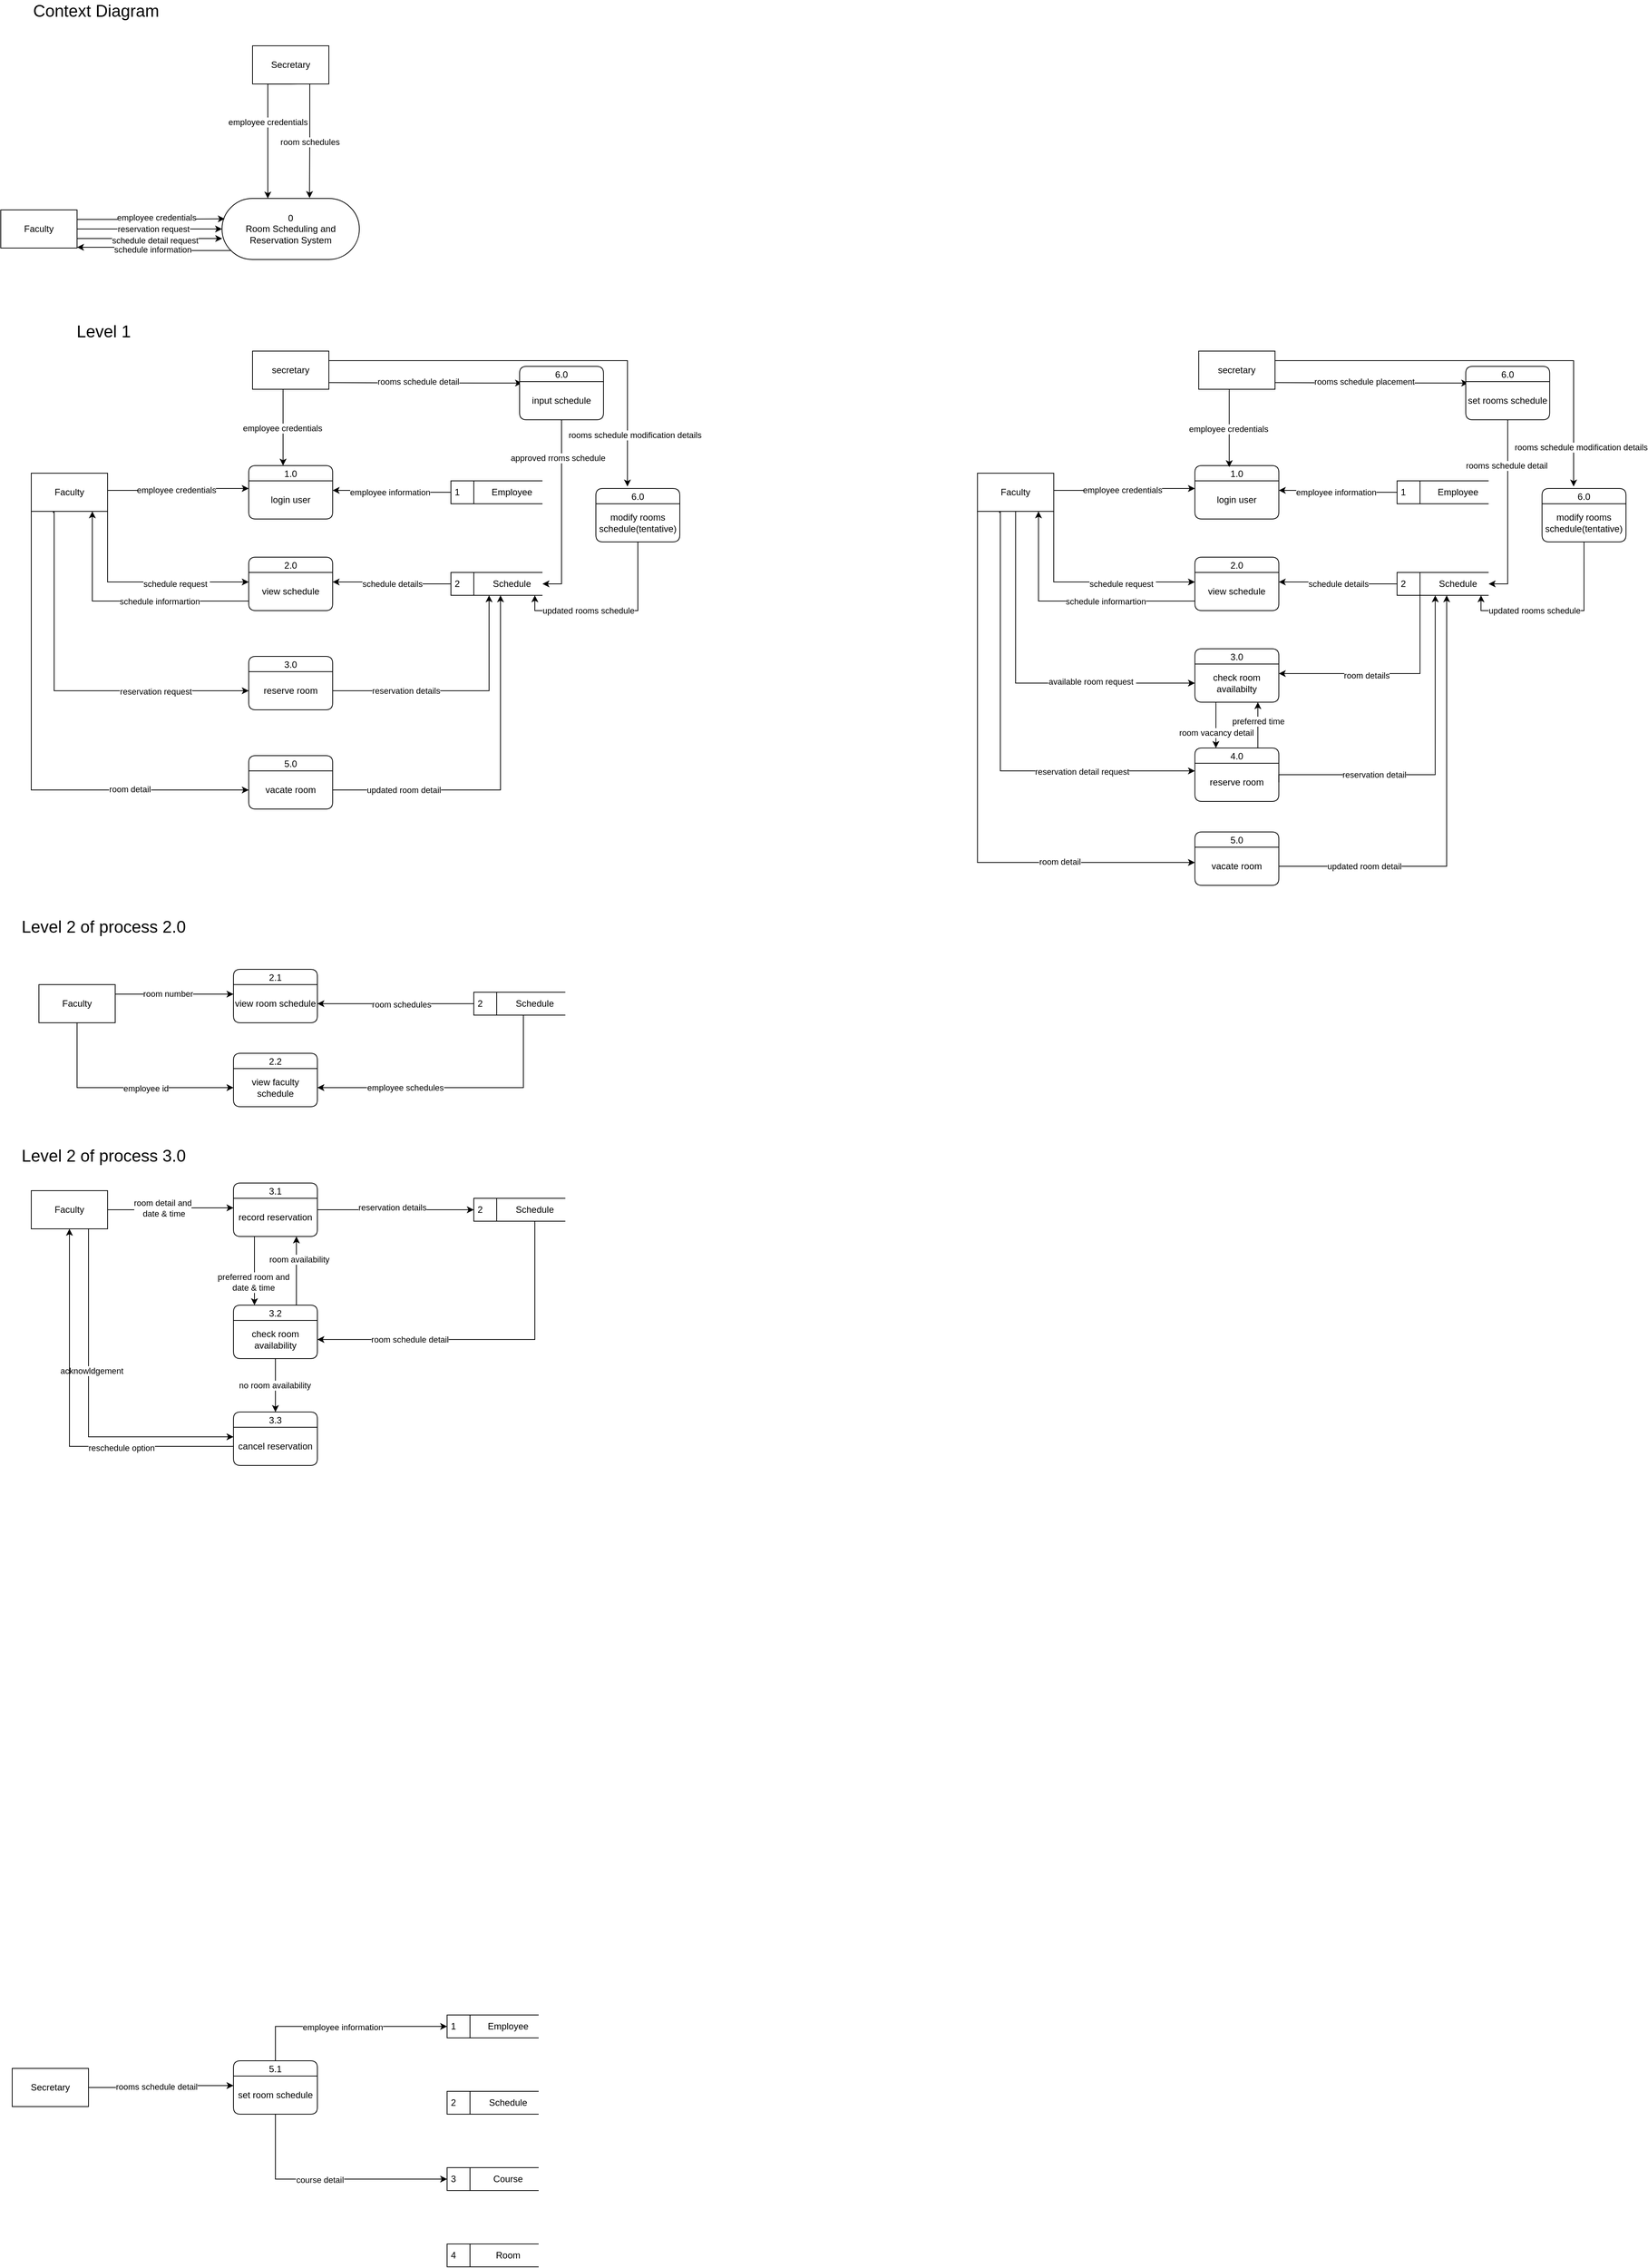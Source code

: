 <mxfile version="22.1.4" type="github">
  <diagram name="Page-1" id="ZSxHzyD2I87OIuJ_c9HW">
    <mxGraphModel dx="2647" dy="2513" grid="1" gridSize="10" guides="1" tooltips="1" connect="1" arrows="1" fold="1" page="1" pageScale="1" pageWidth="850" pageHeight="1100" math="0" shadow="0">
      <root>
        <mxCell id="0" />
        <mxCell id="1" parent="0" />
        <mxCell id="xQGyqwbRE91OUpETnVlU-1" value="0&lt;br&gt;Room Scheduling and Reservation System" style="html=1;dashed=0;whiteSpace=wrap;shape=mxgraph.dfd.start;" parent="1" vertex="1">
          <mxGeometry x="300" y="150" width="180" height="80" as="geometry" />
        </mxCell>
        <mxCell id="xQGyqwbRE91OUpETnVlU-9" value="Faculty" style="html=1;dashed=0;whiteSpace=wrap;" parent="1" vertex="1">
          <mxGeometry x="10" y="165" width="100" height="50" as="geometry" />
        </mxCell>
        <mxCell id="xQGyqwbRE91OUpETnVlU-11" style="edgeStyle=orthogonalEdgeStyle;rounded=0;orthogonalLoop=1;jettySize=auto;html=1;exitX=0.5;exitY=1;exitDx=0;exitDy=0;" parent="1" edge="1">
          <mxGeometry relative="1" as="geometry">
            <mxPoint x="400.0" y="0.06" as="sourcePoint" />
            <mxPoint x="360.0" y="150.06" as="targetPoint" />
            <Array as="points">
              <mxPoint x="360" y="0.06" />
            </Array>
          </mxGeometry>
        </mxCell>
        <mxCell id="xQGyqwbRE91OUpETnVlU-16" value="employee credentials" style="edgeLabel;html=1;align=center;verticalAlign=middle;resizable=0;points=[];" parent="xQGyqwbRE91OUpETnVlU-11" vertex="1" connectable="0">
          <mxGeometry x="-0.317" y="1" relative="1" as="geometry">
            <mxPoint x="-1" y="25" as="offset" />
          </mxGeometry>
        </mxCell>
        <mxCell id="xQGyqwbRE91OUpETnVlU-10" value="Secretary" style="html=1;dashed=0;whiteSpace=wrap;" parent="1" vertex="1">
          <mxGeometry x="340" y="-50" width="100" height="50" as="geometry" />
        </mxCell>
        <mxCell id="xQGyqwbRE91OUpETnVlU-12" style="edgeStyle=orthogonalEdgeStyle;rounded=0;orthogonalLoop=1;jettySize=auto;html=1;exitX=1;exitY=0.5;exitDx=0;exitDy=0;entryX=0;entryY=0.5;entryDx=0;entryDy=0;entryPerimeter=0;" parent="1" source="xQGyqwbRE91OUpETnVlU-9" target="xQGyqwbRE91OUpETnVlU-1" edge="1">
          <mxGeometry relative="1" as="geometry" />
        </mxCell>
        <mxCell id="xQGyqwbRE91OUpETnVlU-13" value="reservation request" style="edgeLabel;html=1;align=center;verticalAlign=middle;resizable=0;points=[];" parent="xQGyqwbRE91OUpETnVlU-12" vertex="1" connectable="0">
          <mxGeometry x="0.157" y="-1" relative="1" as="geometry">
            <mxPoint x="-10" y="-1" as="offset" />
          </mxGeometry>
        </mxCell>
        <mxCell id="xQGyqwbRE91OUpETnVlU-14" style="edgeStyle=orthogonalEdgeStyle;rounded=0;orthogonalLoop=1;jettySize=auto;html=1;exitX=1;exitY=0.25;exitDx=0;exitDy=0;entryX=0.02;entryY=0.334;entryDx=0;entryDy=0;entryPerimeter=0;" parent="1" source="xQGyqwbRE91OUpETnVlU-9" target="xQGyqwbRE91OUpETnVlU-1" edge="1">
          <mxGeometry relative="1" as="geometry" />
        </mxCell>
        <mxCell id="xQGyqwbRE91OUpETnVlU-15" value="employee credentials" style="edgeLabel;html=1;align=center;verticalAlign=middle;resizable=0;points=[];" parent="xQGyqwbRE91OUpETnVlU-14" vertex="1" connectable="0">
          <mxGeometry x="0.077" y="2" relative="1" as="geometry">
            <mxPoint as="offset" />
          </mxGeometry>
        </mxCell>
        <mxCell id="xQGyqwbRE91OUpETnVlU-18" style="edgeStyle=orthogonalEdgeStyle;rounded=0;orthogonalLoop=1;jettySize=auto;html=1;exitX=1;exitY=0.75;exitDx=0;exitDy=0;entryX=0.001;entryY=0.657;entryDx=0;entryDy=0;entryPerimeter=0;" parent="1" source="xQGyqwbRE91OUpETnVlU-9" target="xQGyqwbRE91OUpETnVlU-1" edge="1">
          <mxGeometry relative="1" as="geometry" />
        </mxCell>
        <mxCell id="xQGyqwbRE91OUpETnVlU-21" value="schedule detail request" style="edgeLabel;html=1;align=center;verticalAlign=middle;resizable=0;points=[];" parent="xQGyqwbRE91OUpETnVlU-18" vertex="1" connectable="0">
          <mxGeometry x="0.065" y="-2" relative="1" as="geometry">
            <mxPoint as="offset" />
          </mxGeometry>
        </mxCell>
        <mxCell id="xQGyqwbRE91OUpETnVlU-24" style="edgeStyle=orthogonalEdgeStyle;rounded=0;orthogonalLoop=1;jettySize=auto;html=1;exitX=0;exitY=0;exitDx=11.72;exitDy=68.28;exitPerimeter=0;" parent="1" source="xQGyqwbRE91OUpETnVlU-1" edge="1">
          <mxGeometry relative="1" as="geometry">
            <mxPoint x="110" y="214" as="targetPoint" />
            <Array as="points">
              <mxPoint x="210" y="218" />
              <mxPoint x="210" y="214" />
            </Array>
          </mxGeometry>
        </mxCell>
        <mxCell id="xQGyqwbRE91OUpETnVlU-26" value="schedule information" style="edgeLabel;html=1;align=center;verticalAlign=middle;resizable=0;points=[];" parent="xQGyqwbRE91OUpETnVlU-24" vertex="1" connectable="0">
          <mxGeometry x="0.037" y="3" relative="1" as="geometry">
            <mxPoint as="offset" />
          </mxGeometry>
        </mxCell>
        <mxCell id="xQGyqwbRE91OUpETnVlU-27" style="edgeStyle=orthogonalEdgeStyle;rounded=0;orthogonalLoop=1;jettySize=auto;html=1;exitX=0.75;exitY=1;exitDx=0;exitDy=0;entryX=0.637;entryY=-0.007;entryDx=0;entryDy=0;entryPerimeter=0;" parent="1" source="xQGyqwbRE91OUpETnVlU-10" target="xQGyqwbRE91OUpETnVlU-1" edge="1">
          <mxGeometry relative="1" as="geometry" />
        </mxCell>
        <mxCell id="xQGyqwbRE91OUpETnVlU-30" value="room schedules" style="edgeLabel;html=1;align=center;verticalAlign=middle;resizable=0;points=[];" parent="xQGyqwbRE91OUpETnVlU-27" vertex="1" connectable="0">
          <mxGeometry x="0.018" relative="1" as="geometry">
            <mxPoint as="offset" />
          </mxGeometry>
        </mxCell>
        <mxCell id="xQGyqwbRE91OUpETnVlU-36" style="edgeStyle=orthogonalEdgeStyle;rounded=0;orthogonalLoop=1;jettySize=auto;html=1;exitX=1;exitY=1;exitDx=0;exitDy=0;entryX=0;entryY=0.75;entryDx=0;entryDy=0;" parent="1" edge="1">
          <mxGeometry relative="1" as="geometry">
            <mxPoint x="150" y="532.5" as="sourcePoint" />
            <mxPoint x="335" y="530" as="targetPoint" />
            <Array as="points">
              <mxPoint x="243" y="532.5" />
              <mxPoint x="243" y="530.5" />
            </Array>
          </mxGeometry>
        </mxCell>
        <mxCell id="xQGyqwbRE91OUpETnVlU-37" value="employee credentials" style="edgeLabel;html=1;align=center;verticalAlign=middle;resizable=0;points=[];" parent="xQGyqwbRE91OUpETnVlU-36" vertex="1" connectable="0">
          <mxGeometry x="-0.038" y="1" relative="1" as="geometry">
            <mxPoint as="offset" />
          </mxGeometry>
        </mxCell>
        <mxCell id="xQGyqwbRE91OUpETnVlU-55" style="edgeStyle=orthogonalEdgeStyle;rounded=0;orthogonalLoop=1;jettySize=auto;html=1;exitX=1;exitY=1;exitDx=0;exitDy=0;entryX=0;entryY=0.25;entryDx=0;entryDy=0;" parent="1" source="xQGyqwbRE91OUpETnVlU-31" target="xQGyqwbRE91OUpETnVlU-50" edge="1">
          <mxGeometry relative="1" as="geometry" />
        </mxCell>
        <mxCell id="xQGyqwbRE91OUpETnVlU-56" value="schedule request&amp;nbsp;" style="edgeLabel;html=1;align=center;verticalAlign=middle;resizable=0;points=[];" parent="xQGyqwbRE91OUpETnVlU-55" vertex="1" connectable="0">
          <mxGeometry x="0.162" relative="1" as="geometry">
            <mxPoint x="21" y="2" as="offset" />
          </mxGeometry>
        </mxCell>
        <mxCell id="xQGyqwbRE91OUpETnVlU-67" style="edgeStyle=orthogonalEdgeStyle;rounded=0;orthogonalLoop=1;jettySize=auto;html=1;exitX=0.29;exitY=1.04;exitDx=0;exitDy=0;exitPerimeter=0;" parent="1" source="xQGyqwbRE91OUpETnVlU-31" target="xQGyqwbRE91OUpETnVlU-64" edge="1">
          <mxGeometry relative="1" as="geometry">
            <Array as="points">
              <mxPoint x="79" y="560" />
              <mxPoint x="80" y="765" />
            </Array>
          </mxGeometry>
        </mxCell>
        <mxCell id="06z1c9G6Tvmy0coM1B6O-3" value="reservation request" style="edgeLabel;html=1;align=center;verticalAlign=middle;resizable=0;points=[];" parent="xQGyqwbRE91OUpETnVlU-67" vertex="1" connectable="0">
          <mxGeometry x="0.504" y="-1" relative="1" as="geometry">
            <mxPoint as="offset" />
          </mxGeometry>
        </mxCell>
        <mxCell id="06z1c9G6Tvmy0coM1B6O-6" style="edgeStyle=orthogonalEdgeStyle;rounded=0;orthogonalLoop=1;jettySize=auto;html=1;exitX=0.5;exitY=1;exitDx=0;exitDy=0;" parent="1" source="xQGyqwbRE91OUpETnVlU-31" target="06z1c9G6Tvmy0coM1B6O-2" edge="1">
          <mxGeometry relative="1" as="geometry">
            <Array as="points">
              <mxPoint x="50" y="560" />
              <mxPoint x="50" y="925" />
            </Array>
          </mxGeometry>
        </mxCell>
        <mxCell id="06z1c9G6Tvmy0coM1B6O-7" value="room detail" style="edgeLabel;html=1;align=center;verticalAlign=middle;resizable=0;points=[];" parent="06z1c9G6Tvmy0coM1B6O-6" vertex="1" connectable="0">
          <mxGeometry x="0.553" y="1" relative="1" as="geometry">
            <mxPoint as="offset" />
          </mxGeometry>
        </mxCell>
        <mxCell id="xQGyqwbRE91OUpETnVlU-31" value="Faculty" style="html=1;dashed=0;whiteSpace=wrap;" parent="1" vertex="1">
          <mxGeometry x="50" y="510" width="100" height="50" as="geometry" />
        </mxCell>
        <mxCell id="xQGyqwbRE91OUpETnVlU-32" value="1.0" style="swimlane;fontStyle=0;childLayout=stackLayout;horizontal=1;startSize=20;fillColor=#ffffff;horizontalStack=0;resizeParent=1;resizeParentMax=0;resizeLast=0;collapsible=0;marginBottom=0;swimlaneFillColor=#ffffff;rounded=1;shadow=0;glass=0;swimlaneLine=1;" parent="1" vertex="1">
          <mxGeometry x="335" y="500" width="110" height="70" as="geometry" />
        </mxCell>
        <mxCell id="xQGyqwbRE91OUpETnVlU-33" value="login user" style="text;strokeColor=none;align=center;fillColor=none;html=1;verticalAlign=middle;whiteSpace=wrap;rounded=0;" parent="xQGyqwbRE91OUpETnVlU-32" vertex="1">
          <mxGeometry y="20" width="110" height="50" as="geometry" />
        </mxCell>
        <mxCell id="06z1c9G6Tvmy0coM1B6O-14" style="edgeStyle=orthogonalEdgeStyle;rounded=0;orthogonalLoop=1;jettySize=auto;html=1;exitX=1;exitY=0.5;exitDx=0;exitDy=0;entryX=0.029;entryY=0.038;entryDx=0;entryDy=0;entryPerimeter=0;" parent="1" target="06z1c9G6Tvmy0coM1B6O-13" edge="1">
          <mxGeometry relative="1" as="geometry">
            <mxPoint x="439.5" y="391.25" as="sourcePoint" />
            <mxPoint x="689.5" y="418.75" as="targetPoint" />
          </mxGeometry>
        </mxCell>
        <mxCell id="06z1c9G6Tvmy0coM1B6O-22" value="rooms schedule&amp;nbsp;detail" style="edgeLabel;html=1;align=center;verticalAlign=middle;resizable=0;points=[];" parent="06z1c9G6Tvmy0coM1B6O-14" vertex="1" connectable="0">
          <mxGeometry x="-0.079" y="2" relative="1" as="geometry">
            <mxPoint as="offset" />
          </mxGeometry>
        </mxCell>
        <mxCell id="06z1c9G6Tvmy0coM1B6O-44" style="edgeStyle=orthogonalEdgeStyle;rounded=0;orthogonalLoop=1;jettySize=auto;html=1;exitX=1;exitY=0.25;exitDx=0;exitDy=0;entryX=0.376;entryY=-0.038;entryDx=0;entryDy=0;entryPerimeter=0;" parent="1" target="06z1c9G6Tvmy0coM1B6O-48" edge="1">
          <mxGeometry relative="1" as="geometry">
            <mxPoint x="830" y="510" as="targetPoint" />
            <mxPoint x="440" y="362.5" as="sourcePoint" />
            <Array as="points">
              <mxPoint x="831" y="363" />
            </Array>
          </mxGeometry>
        </mxCell>
        <mxCell id="06z1c9G6Tvmy0coM1B6O-51" value="rooms schedule modification details" style="edgeLabel;html=1;align=center;verticalAlign=middle;resizable=0;points=[];" parent="06z1c9G6Tvmy0coM1B6O-44" vertex="1" connectable="0">
          <mxGeometry x="0.766" relative="1" as="geometry">
            <mxPoint x="9" y="-2" as="offset" />
          </mxGeometry>
        </mxCell>
        <mxCell id="xQGyqwbRE91OUpETnVlU-34" value="secretary" style="html=1;dashed=0;whiteSpace=wrap;" parent="1" vertex="1">
          <mxGeometry x="340" y="350" width="100" height="50" as="geometry" />
        </mxCell>
        <mxCell id="xQGyqwbRE91OUpETnVlU-38" style="edgeStyle=orthogonalEdgeStyle;rounded=0;orthogonalLoop=1;jettySize=auto;html=1;" parent="1" edge="1">
          <mxGeometry relative="1" as="geometry">
            <mxPoint x="380" y="400" as="sourcePoint" />
            <mxPoint x="380" y="500" as="targetPoint" />
            <Array as="points">
              <mxPoint x="380" y="400" />
              <mxPoint x="380" y="502" />
            </Array>
          </mxGeometry>
        </mxCell>
        <mxCell id="xQGyqwbRE91OUpETnVlU-39" value="employee credentials" style="edgeLabel;html=1;align=center;verticalAlign=middle;resizable=0;points=[];" parent="xQGyqwbRE91OUpETnVlU-38" vertex="1" connectable="0">
          <mxGeometry x="0.007" y="-1" relative="1" as="geometry">
            <mxPoint as="offset" />
          </mxGeometry>
        </mxCell>
        <mxCell id="xQGyqwbRE91OUpETnVlU-59" style="edgeStyle=orthogonalEdgeStyle;rounded=0;orthogonalLoop=1;jettySize=auto;html=1;exitX=0;exitY=0.5;exitDx=0;exitDy=0;entryX=1;entryY=0.25;entryDx=0;entryDy=0;" parent="1" source="xQGyqwbRE91OUpETnVlU-40" target="xQGyqwbRE91OUpETnVlU-33" edge="1">
          <mxGeometry relative="1" as="geometry" />
        </mxCell>
        <mxCell id="xQGyqwbRE91OUpETnVlU-60" value="employee information" style="edgeLabel;html=1;align=center;verticalAlign=middle;resizable=0;points=[];" parent="xQGyqwbRE91OUpETnVlU-59" vertex="1" connectable="0">
          <mxGeometry x="0.148" y="2" relative="1" as="geometry">
            <mxPoint x="8" as="offset" />
          </mxGeometry>
        </mxCell>
        <mxCell id="xQGyqwbRE91OUpETnVlU-40" value="1" style="html=1;dashed=0;whiteSpace=wrap;shape=mxgraph.dfd.dataStoreID;align=left;spacingLeft=3;points=[[0,0],[0.5,0],[1,0],[0,0.5],[1,0.5],[0,1],[0.5,1],[1,1]];" parent="1" vertex="1">
          <mxGeometry x="600" y="520" width="120" height="30" as="geometry" />
        </mxCell>
        <mxCell id="xQGyqwbRE91OUpETnVlU-41" value="Employee" style="text;strokeColor=none;align=center;fillColor=none;html=1;verticalAlign=middle;whiteSpace=wrap;rounded=0;" parent="1" vertex="1">
          <mxGeometry x="650" y="520" width="60" height="30" as="geometry" />
        </mxCell>
        <mxCell id="xQGyqwbRE91OUpETnVlU-49" value="2.0" style="swimlane;fontStyle=0;childLayout=stackLayout;horizontal=1;startSize=20;fillColor=#ffffff;horizontalStack=0;resizeParent=1;resizeParentMax=0;resizeLast=0;collapsible=0;marginBottom=0;swimlaneFillColor=#ffffff;rounded=1;shadow=0;glass=0;swimlaneLine=1;" parent="1" vertex="1">
          <mxGeometry x="335" y="620" width="110" height="70" as="geometry" />
        </mxCell>
        <mxCell id="xQGyqwbRE91OUpETnVlU-50" value="view schedule" style="text;strokeColor=none;align=center;fillColor=none;html=1;verticalAlign=middle;whiteSpace=wrap;rounded=0;" parent="xQGyqwbRE91OUpETnVlU-49" vertex="1">
          <mxGeometry y="20" width="110" height="50" as="geometry" />
        </mxCell>
        <mxCell id="xQGyqwbRE91OUpETnVlU-61" style="edgeStyle=orthogonalEdgeStyle;rounded=0;orthogonalLoop=1;jettySize=auto;html=1;exitX=0;exitY=0.5;exitDx=0;exitDy=0;entryX=1;entryY=0.25;entryDx=0;entryDy=0;" parent="1" source="xQGyqwbRE91OUpETnVlU-57" target="xQGyqwbRE91OUpETnVlU-50" edge="1">
          <mxGeometry relative="1" as="geometry" />
        </mxCell>
        <mxCell id="xQGyqwbRE91OUpETnVlU-62" value="schedule details" style="edgeLabel;html=1;align=center;verticalAlign=middle;resizable=0;points=[];" parent="xQGyqwbRE91OUpETnVlU-61" vertex="1" connectable="0">
          <mxGeometry x="-0.013" relative="1" as="geometry">
            <mxPoint as="offset" />
          </mxGeometry>
        </mxCell>
        <mxCell id="xQGyqwbRE91OUpETnVlU-57" value="2" style="html=1;dashed=0;whiteSpace=wrap;shape=mxgraph.dfd.dataStoreID;align=left;spacingLeft=3;points=[[0,0],[0.5,0],[1,0],[0,0.5],[1,0.5],[0,1],[0.5,1],[1,1]];" parent="1" vertex="1">
          <mxGeometry x="600" y="640" width="120" height="30" as="geometry" />
        </mxCell>
        <mxCell id="xQGyqwbRE91OUpETnVlU-58" value="Schedule" style="text;strokeColor=none;align=center;fillColor=none;html=1;verticalAlign=middle;whiteSpace=wrap;rounded=0;" parent="1" vertex="1">
          <mxGeometry x="650" y="640" width="60" height="30" as="geometry" />
        </mxCell>
        <mxCell id="xQGyqwbRE91OUpETnVlU-63" value="3.0" style="swimlane;fontStyle=0;childLayout=stackLayout;horizontal=1;startSize=20;fillColor=#ffffff;horizontalStack=0;resizeParent=1;resizeParentMax=0;resizeLast=0;collapsible=0;marginBottom=0;swimlaneFillColor=#ffffff;rounded=1;shadow=0;glass=0;swimlaneLine=1;" parent="1" vertex="1">
          <mxGeometry x="335" y="750" width="110" height="70" as="geometry" />
        </mxCell>
        <mxCell id="xQGyqwbRE91OUpETnVlU-64" value="reserve room" style="text;strokeColor=none;align=center;fillColor=none;html=1;verticalAlign=middle;whiteSpace=wrap;rounded=0;" parent="xQGyqwbRE91OUpETnVlU-63" vertex="1">
          <mxGeometry y="20" width="110" height="50" as="geometry" />
        </mxCell>
        <mxCell id="06z1c9G6Tvmy0coM1B6O-1" value="5.0" style="swimlane;fontStyle=0;childLayout=stackLayout;horizontal=1;startSize=20;fillColor=#ffffff;horizontalStack=0;resizeParent=1;resizeParentMax=0;resizeLast=0;collapsible=0;marginBottom=0;swimlaneFillColor=#ffffff;rounded=1;shadow=0;glass=0;swimlaneLine=1;" parent="1" vertex="1">
          <mxGeometry x="335" y="880" width="110" height="70" as="geometry" />
        </mxCell>
        <mxCell id="06z1c9G6Tvmy0coM1B6O-2" value="vacate room" style="text;strokeColor=none;align=center;fillColor=none;html=1;verticalAlign=middle;whiteSpace=wrap;rounded=0;" parent="06z1c9G6Tvmy0coM1B6O-1" vertex="1">
          <mxGeometry y="20" width="110" height="50" as="geometry" />
        </mxCell>
        <mxCell id="06z1c9G6Tvmy0coM1B6O-4" style="edgeStyle=orthogonalEdgeStyle;rounded=0;orthogonalLoop=1;jettySize=auto;html=1;exitX=1;exitY=0.5;exitDx=0;exitDy=0;" parent="1" source="xQGyqwbRE91OUpETnVlU-64" edge="1">
          <mxGeometry relative="1" as="geometry">
            <mxPoint x="455" y="905" as="sourcePoint" />
            <mxPoint x="650" y="670" as="targetPoint" />
            <Array as="points">
              <mxPoint x="650" y="795" />
            </Array>
          </mxGeometry>
        </mxCell>
        <mxCell id="06z1c9G6Tvmy0coM1B6O-5" value="reservation details" style="edgeLabel;html=1;align=center;verticalAlign=middle;resizable=0;points=[];" parent="06z1c9G6Tvmy0coM1B6O-4" vertex="1" connectable="0">
          <mxGeometry x="-0.363" y="3" relative="1" as="geometry">
            <mxPoint x="-9" y="3" as="offset" />
          </mxGeometry>
        </mxCell>
        <mxCell id="06z1c9G6Tvmy0coM1B6O-8" style="edgeStyle=orthogonalEdgeStyle;rounded=0;orthogonalLoop=1;jettySize=auto;html=1;exitX=1;exitY=0.5;exitDx=0;exitDy=0;entryX=0.25;entryY=1;entryDx=0;entryDy=0;" parent="1" source="06z1c9G6Tvmy0coM1B6O-2" target="xQGyqwbRE91OUpETnVlU-58" edge="1">
          <mxGeometry relative="1" as="geometry" />
        </mxCell>
        <mxCell id="06z1c9G6Tvmy0coM1B6O-9" value="updated room detail" style="edgeLabel;html=1;align=center;verticalAlign=middle;resizable=0;points=[];" parent="06z1c9G6Tvmy0coM1B6O-8" vertex="1" connectable="0">
          <mxGeometry x="-0.61" relative="1" as="geometry">
            <mxPoint as="offset" />
          </mxGeometry>
        </mxCell>
        <mxCell id="06z1c9G6Tvmy0coM1B6O-12" value="6.0" style="swimlane;fontStyle=0;childLayout=stackLayout;horizontal=1;startSize=20;fillColor=#ffffff;horizontalStack=0;resizeParent=1;resizeParentMax=0;resizeLast=0;collapsible=0;marginBottom=0;swimlaneFillColor=#ffffff;rounded=1;shadow=0;glass=0;swimlaneLine=1;" parent="1" vertex="1">
          <mxGeometry x="690" y="370" width="110" height="70" as="geometry" />
        </mxCell>
        <mxCell id="06z1c9G6Tvmy0coM1B6O-13" value="input schedule" style="text;strokeColor=none;align=center;fillColor=none;html=1;verticalAlign=middle;whiteSpace=wrap;rounded=0;" parent="06z1c9G6Tvmy0coM1B6O-12" vertex="1">
          <mxGeometry y="20" width="110" height="50" as="geometry" />
        </mxCell>
        <mxCell id="06z1c9G6Tvmy0coM1B6O-16" style="edgeStyle=orthogonalEdgeStyle;rounded=0;orthogonalLoop=1;jettySize=auto;html=1;exitX=0.5;exitY=1;exitDx=0;exitDy=0;entryX=1;entryY=0.5;entryDx=0;entryDy=0;" parent="1" source="06z1c9G6Tvmy0coM1B6O-13" target="xQGyqwbRE91OUpETnVlU-57" edge="1">
          <mxGeometry relative="1" as="geometry" />
        </mxCell>
        <mxCell id="06z1c9G6Tvmy0coM1B6O-19" value="approved rroms schedule" style="edgeLabel;html=1;align=center;verticalAlign=middle;resizable=0;points=[];" parent="06z1c9G6Tvmy0coM1B6O-16" vertex="1" connectable="0">
          <mxGeometry x="-0.461" y="4" relative="1" as="geometry">
            <mxPoint x="-9" y="-15" as="offset" />
          </mxGeometry>
        </mxCell>
        <mxCell id="06z1c9G6Tvmy0coM1B6O-23" style="edgeStyle=orthogonalEdgeStyle;rounded=0;orthogonalLoop=1;jettySize=auto;html=1;exitX=0;exitY=0.75;exitDx=0;exitDy=0;" parent="1" source="xQGyqwbRE91OUpETnVlU-50" target="xQGyqwbRE91OUpETnVlU-31" edge="1">
          <mxGeometry relative="1" as="geometry">
            <Array as="points">
              <mxPoint x="130" y="678" />
            </Array>
          </mxGeometry>
        </mxCell>
        <mxCell id="06z1c9G6Tvmy0coM1B6O-24" value="schedule informartion" style="edgeLabel;html=1;align=center;verticalAlign=middle;resizable=0;points=[];" parent="06z1c9G6Tvmy0coM1B6O-23" vertex="1" connectable="0">
          <mxGeometry x="-0.275" relative="1" as="geometry">
            <mxPoint as="offset" />
          </mxGeometry>
        </mxCell>
        <mxCell id="06z1c9G6Tvmy0coM1B6O-48" value="6.0" style="swimlane;fontStyle=0;childLayout=stackLayout;horizontal=1;startSize=20;fillColor=#ffffff;horizontalStack=0;resizeParent=1;resizeParentMax=0;resizeLast=0;collapsible=0;marginBottom=0;swimlaneFillColor=#ffffff;rounded=1;shadow=0;glass=0;swimlaneLine=1;" parent="1" vertex="1">
          <mxGeometry x="790" y="530" width="110" height="70" as="geometry" />
        </mxCell>
        <mxCell id="06z1c9G6Tvmy0coM1B6O-49" value="modify rooms schedule(tentative)" style="text;strokeColor=none;align=center;fillColor=none;html=1;verticalAlign=middle;whiteSpace=wrap;rounded=0;" parent="06z1c9G6Tvmy0coM1B6O-48" vertex="1">
          <mxGeometry y="20" width="110" height="50" as="geometry" />
        </mxCell>
        <mxCell id="06z1c9G6Tvmy0coM1B6O-52" style="edgeStyle=orthogonalEdgeStyle;rounded=0;orthogonalLoop=1;jettySize=auto;html=1;exitX=0.5;exitY=1;exitDx=0;exitDy=0;entryX=1;entryY=1;entryDx=0;entryDy=0;" parent="1" source="06z1c9G6Tvmy0coM1B6O-49" target="xQGyqwbRE91OUpETnVlU-58" edge="1">
          <mxGeometry relative="1" as="geometry" />
        </mxCell>
        <mxCell id="06z1c9G6Tvmy0coM1B6O-53" value="updated rooms schedule" style="edgeLabel;html=1;align=center;verticalAlign=middle;resizable=0;points=[];" parent="06z1c9G6Tvmy0coM1B6O-52" vertex="1" connectable="0">
          <mxGeometry x="0.497" y="-1" relative="1" as="geometry">
            <mxPoint x="28" y="1" as="offset" />
          </mxGeometry>
        </mxCell>
        <mxCell id="06z1c9G6Tvmy0coM1B6O-63" style="edgeStyle=orthogonalEdgeStyle;rounded=0;orthogonalLoop=1;jettySize=auto;html=1;exitX=1;exitY=0.25;exitDx=0;exitDy=0;entryX=0;entryY=0.25;entryDx=0;entryDy=0;" parent="1" source="06z1c9G6Tvmy0coM1B6O-56" target="06z1c9G6Tvmy0coM1B6O-60" edge="1">
          <mxGeometry relative="1" as="geometry" />
        </mxCell>
        <mxCell id="06z1c9G6Tvmy0coM1B6O-64" value="room number" style="edgeLabel;html=1;align=center;verticalAlign=middle;resizable=0;points=[];" parent="06z1c9G6Tvmy0coM1B6O-63" vertex="1" connectable="0">
          <mxGeometry x="-0.103" y="1" relative="1" as="geometry">
            <mxPoint x="-1" as="offset" />
          </mxGeometry>
        </mxCell>
        <mxCell id="06z1c9G6Tvmy0coM1B6O-67" style="edgeStyle=orthogonalEdgeStyle;rounded=0;orthogonalLoop=1;jettySize=auto;html=1;exitX=0.5;exitY=1;exitDx=0;exitDy=0;entryX=0;entryY=0.5;entryDx=0;entryDy=0;" parent="1" source="06z1c9G6Tvmy0coM1B6O-56" target="06z1c9G6Tvmy0coM1B6O-62" edge="1">
          <mxGeometry relative="1" as="geometry" />
        </mxCell>
        <mxCell id="06z1c9G6Tvmy0coM1B6O-68" value="employee id" style="edgeLabel;html=1;align=center;verticalAlign=middle;resizable=0;points=[];" parent="06z1c9G6Tvmy0coM1B6O-67" vertex="1" connectable="0">
          <mxGeometry x="0.206" y="-1" relative="1" as="geometry">
            <mxPoint as="offset" />
          </mxGeometry>
        </mxCell>
        <mxCell id="06z1c9G6Tvmy0coM1B6O-56" value="Faculty" style="html=1;dashed=0;whiteSpace=wrap;" parent="1" vertex="1">
          <mxGeometry x="60" y="1180" width="100" height="50" as="geometry" />
        </mxCell>
        <mxCell id="06z1c9G6Tvmy0coM1B6O-65" style="edgeStyle=orthogonalEdgeStyle;rounded=0;orthogonalLoop=1;jettySize=auto;html=1;exitX=0;exitY=0.5;exitDx=0;exitDy=0;entryX=1;entryY=0.5;entryDx=0;entryDy=0;" parent="1" source="06z1c9G6Tvmy0coM1B6O-57" target="06z1c9G6Tvmy0coM1B6O-60" edge="1">
          <mxGeometry relative="1" as="geometry" />
        </mxCell>
        <mxCell id="06z1c9G6Tvmy0coM1B6O-66" value="room schedules" style="edgeLabel;html=1;align=center;verticalAlign=middle;resizable=0;points=[];" parent="06z1c9G6Tvmy0coM1B6O-65" vertex="1" connectable="0">
          <mxGeometry x="-0.069" y="1" relative="1" as="geometry">
            <mxPoint as="offset" />
          </mxGeometry>
        </mxCell>
        <mxCell id="06z1c9G6Tvmy0coM1B6O-57" value="2" style="html=1;dashed=0;whiteSpace=wrap;shape=mxgraph.dfd.dataStoreID;align=left;spacingLeft=3;points=[[0,0],[0.5,0],[1,0],[0,0.5],[1,0.5],[0,1],[0.5,1],[1,1]];" parent="1" vertex="1">
          <mxGeometry x="630" y="1190" width="120" height="30" as="geometry" />
        </mxCell>
        <mxCell id="06z1c9G6Tvmy0coM1B6O-69" style="edgeStyle=orthogonalEdgeStyle;rounded=0;orthogonalLoop=1;jettySize=auto;html=1;exitX=0.25;exitY=1;exitDx=0;exitDy=0;entryX=1;entryY=0.5;entryDx=0;entryDy=0;" parent="1" source="06z1c9G6Tvmy0coM1B6O-58" target="06z1c9G6Tvmy0coM1B6O-62" edge="1">
          <mxGeometry relative="1" as="geometry" />
        </mxCell>
        <mxCell id="06z1c9G6Tvmy0coM1B6O-70" value="employee schedules" style="edgeLabel;html=1;align=center;verticalAlign=middle;resizable=0;points=[];" parent="06z1c9G6Tvmy0coM1B6O-69" vertex="1" connectable="0">
          <mxGeometry x="0.573" relative="1" as="geometry">
            <mxPoint x="37" as="offset" />
          </mxGeometry>
        </mxCell>
        <mxCell id="06z1c9G6Tvmy0coM1B6O-58" value="Schedule" style="text;strokeColor=none;align=center;fillColor=none;html=1;verticalAlign=middle;whiteSpace=wrap;rounded=0;" parent="1" vertex="1">
          <mxGeometry x="680" y="1190" width="60" height="30" as="geometry" />
        </mxCell>
        <mxCell id="06z1c9G6Tvmy0coM1B6O-59" value="2.1" style="swimlane;fontStyle=0;childLayout=stackLayout;horizontal=1;startSize=20;fillColor=#ffffff;horizontalStack=0;resizeParent=1;resizeParentMax=0;resizeLast=0;collapsible=0;marginBottom=0;swimlaneFillColor=#ffffff;rounded=1;shadow=0;glass=0;swimlaneLine=1;" parent="1" vertex="1">
          <mxGeometry x="315" y="1160" width="110" height="70" as="geometry" />
        </mxCell>
        <mxCell id="06z1c9G6Tvmy0coM1B6O-60" value="view room schedule" style="text;strokeColor=none;align=center;fillColor=none;html=1;verticalAlign=middle;whiteSpace=wrap;rounded=0;" parent="06z1c9G6Tvmy0coM1B6O-59" vertex="1">
          <mxGeometry y="20" width="110" height="50" as="geometry" />
        </mxCell>
        <mxCell id="06z1c9G6Tvmy0coM1B6O-61" value="2.2" style="swimlane;fontStyle=0;childLayout=stackLayout;horizontal=1;startSize=20;fillColor=#ffffff;horizontalStack=0;resizeParent=1;resizeParentMax=0;resizeLast=0;collapsible=0;marginBottom=0;swimlaneFillColor=#ffffff;rounded=1;shadow=0;glass=0;swimlaneLine=1;" parent="1" vertex="1">
          <mxGeometry x="315" y="1270" width="110" height="70" as="geometry" />
        </mxCell>
        <mxCell id="06z1c9G6Tvmy0coM1B6O-62" value="view faculty schedule" style="text;strokeColor=none;align=center;fillColor=none;html=1;verticalAlign=middle;whiteSpace=wrap;rounded=0;" parent="06z1c9G6Tvmy0coM1B6O-61" vertex="1">
          <mxGeometry y="20" width="110" height="50" as="geometry" />
        </mxCell>
        <mxCell id="1Rvh8kdgMvsXk_3jxCog-41" style="edgeStyle=orthogonalEdgeStyle;rounded=0;orthogonalLoop=1;jettySize=auto;html=1;exitX=1;exitY=0.5;exitDx=0;exitDy=0;entryX=0;entryY=0.25;entryDx=0;entryDy=0;" edge="1" parent="1" source="06z1c9G6Tvmy0coM1B6O-73" target="06z1c9G6Tvmy0coM1B6O-75">
          <mxGeometry relative="1" as="geometry" />
        </mxCell>
        <mxCell id="1Rvh8kdgMvsXk_3jxCog-44" value="rooms schedule&amp;nbsp;detail" style="edgeLabel;html=1;align=center;verticalAlign=middle;resizable=0;points=[];" vertex="1" connectable="0" parent="1Rvh8kdgMvsXk_3jxCog-41">
          <mxGeometry x="-0.076" y="1" relative="1" as="geometry">
            <mxPoint as="offset" />
          </mxGeometry>
        </mxCell>
        <mxCell id="06z1c9G6Tvmy0coM1B6O-73" value="Secretary" style="html=1;dashed=0;whiteSpace=wrap;" parent="1" vertex="1">
          <mxGeometry x="25" y="2600" width="100" height="50" as="geometry" />
        </mxCell>
        <mxCell id="1Rvh8kdgMvsXk_3jxCog-45" style="edgeStyle=orthogonalEdgeStyle;rounded=0;orthogonalLoop=1;jettySize=auto;html=1;exitX=0.5;exitY=0;exitDx=0;exitDy=0;entryX=0;entryY=0.5;entryDx=0;entryDy=0;" edge="1" parent="1" source="06z1c9G6Tvmy0coM1B6O-74" target="06z1c9G6Tvmy0coM1B6O-78">
          <mxGeometry relative="1" as="geometry" />
        </mxCell>
        <mxCell id="1Rvh8kdgMvsXk_3jxCog-47" value="employee information" style="edgeLabel;html=1;align=center;verticalAlign=middle;resizable=0;points=[];" vertex="1" connectable="0" parent="1Rvh8kdgMvsXk_3jxCog-45">
          <mxGeometry x="-0.019" y="-1" relative="1" as="geometry">
            <mxPoint as="offset" />
          </mxGeometry>
        </mxCell>
        <mxCell id="06z1c9G6Tvmy0coM1B6O-74" value="5.1" style="swimlane;fontStyle=0;childLayout=stackLayout;horizontal=1;startSize=20;fillColor=#ffffff;horizontalStack=0;resizeParent=1;resizeParentMax=0;resizeLast=0;collapsible=0;marginBottom=0;swimlaneFillColor=#ffffff;rounded=1;shadow=0;glass=0;swimlaneLine=1;" parent="1" vertex="1">
          <mxGeometry x="315" y="2590" width="110" height="70" as="geometry" />
        </mxCell>
        <mxCell id="06z1c9G6Tvmy0coM1B6O-75" value="set room schedule" style="text;strokeColor=none;align=center;fillColor=none;html=1;verticalAlign=middle;whiteSpace=wrap;rounded=0;" parent="06z1c9G6Tvmy0coM1B6O-74" vertex="1">
          <mxGeometry y="20" width="110" height="50" as="geometry" />
        </mxCell>
        <mxCell id="06z1c9G6Tvmy0coM1B6O-78" value="1" style="html=1;dashed=0;whiteSpace=wrap;shape=mxgraph.dfd.dataStoreID;align=left;spacingLeft=3;points=[[0,0],[0.5,0],[1,0],[0,0.5],[1,0.5],[0,1],[0.5,1],[1,1]];" parent="1" vertex="1">
          <mxGeometry x="595" y="2530" width="120" height="30" as="geometry" />
        </mxCell>
        <mxCell id="06z1c9G6Tvmy0coM1B6O-79" value="Employee" style="text;strokeColor=none;align=center;fillColor=none;html=1;verticalAlign=middle;whiteSpace=wrap;rounded=0;" parent="1" vertex="1">
          <mxGeometry x="645" y="2530" width="60" height="30" as="geometry" />
        </mxCell>
        <mxCell id="06z1c9G6Tvmy0coM1B6O-80" value="3" style="html=1;dashed=0;whiteSpace=wrap;shape=mxgraph.dfd.dataStoreID;align=left;spacingLeft=3;points=[[0,0],[0.5,0],[1,0],[0,0.5],[1,0.5],[0,1],[0.5,1],[1,1]];" parent="1" vertex="1">
          <mxGeometry x="595" y="2730" width="120" height="30" as="geometry" />
        </mxCell>
        <mxCell id="06z1c9G6Tvmy0coM1B6O-81" value="Course" style="text;strokeColor=none;align=center;fillColor=none;html=1;verticalAlign=middle;whiteSpace=wrap;rounded=0;" parent="1" vertex="1">
          <mxGeometry x="645" y="2730" width="60" height="30" as="geometry" />
        </mxCell>
        <mxCell id="06z1c9G6Tvmy0coM1B6O-82" value="2" style="html=1;dashed=0;whiteSpace=wrap;shape=mxgraph.dfd.dataStoreID;align=left;spacingLeft=3;points=[[0,0],[0.5,0],[1,0],[0,0.5],[1,0.5],[0,1],[0.5,1],[1,1]];" parent="1" vertex="1">
          <mxGeometry x="595" y="2630" width="120" height="30" as="geometry" />
        </mxCell>
        <mxCell id="06z1c9G6Tvmy0coM1B6O-83" value="Schedule" style="text;strokeColor=none;align=center;fillColor=none;html=1;verticalAlign=middle;whiteSpace=wrap;rounded=0;" parent="1" vertex="1">
          <mxGeometry x="645" y="2630" width="60" height="30" as="geometry" />
        </mxCell>
        <mxCell id="06z1c9G6Tvmy0coM1B6O-142" style="edgeStyle=orthogonalEdgeStyle;rounded=0;orthogonalLoop=1;jettySize=auto;html=1;exitX=1;exitY=1;exitDx=0;exitDy=0;entryX=0;entryY=0.75;entryDx=0;entryDy=0;" parent="1" edge="1">
          <mxGeometry relative="1" as="geometry">
            <mxPoint x="1390.14" y="532.5" as="sourcePoint" />
            <mxPoint x="1575.14" y="530" as="targetPoint" />
            <Array as="points">
              <mxPoint x="1483.14" y="532.5" />
              <mxPoint x="1483.14" y="530.5" />
            </Array>
          </mxGeometry>
        </mxCell>
        <mxCell id="06z1c9G6Tvmy0coM1B6O-143" value="employee credentials" style="edgeLabel;html=1;align=center;verticalAlign=middle;resizable=0;points=[];" parent="06z1c9G6Tvmy0coM1B6O-142" vertex="1" connectable="0">
          <mxGeometry x="-0.038" y="1" relative="1" as="geometry">
            <mxPoint as="offset" />
          </mxGeometry>
        </mxCell>
        <mxCell id="06z1c9G6Tvmy0coM1B6O-144" style="edgeStyle=orthogonalEdgeStyle;rounded=0;orthogonalLoop=1;jettySize=auto;html=1;exitX=1;exitY=1;exitDx=0;exitDy=0;entryX=0;entryY=0.25;entryDx=0;entryDy=0;" parent="1" source="06z1c9G6Tvmy0coM1B6O-152" target="06z1c9G6Tvmy0coM1B6O-167" edge="1">
          <mxGeometry relative="1" as="geometry" />
        </mxCell>
        <mxCell id="06z1c9G6Tvmy0coM1B6O-145" value="schedule request&amp;nbsp;" style="edgeLabel;html=1;align=center;verticalAlign=middle;resizable=0;points=[];" parent="06z1c9G6Tvmy0coM1B6O-144" vertex="1" connectable="0">
          <mxGeometry x="0.162" relative="1" as="geometry">
            <mxPoint x="21" y="2" as="offset" />
          </mxGeometry>
        </mxCell>
        <mxCell id="06z1c9G6Tvmy0coM1B6O-146" style="edgeStyle=orthogonalEdgeStyle;rounded=0;orthogonalLoop=1;jettySize=auto;html=1;exitX=0.29;exitY=1.04;exitDx=0;exitDy=0;exitPerimeter=0;" parent="1" source="06z1c9G6Tvmy0coM1B6O-152" target="06z1c9G6Tvmy0coM1B6O-177" edge="1">
          <mxGeometry relative="1" as="geometry">
            <Array as="points">
              <mxPoint x="1319.14" y="560" />
              <mxPoint x="1320.14" y="560" />
              <mxPoint x="1320.14" y="900" />
            </Array>
          </mxGeometry>
        </mxCell>
        <mxCell id="06z1c9G6Tvmy0coM1B6O-147" value="reservation detail request" style="edgeLabel;html=1;align=center;verticalAlign=middle;resizable=0;points=[];" parent="06z1c9G6Tvmy0coM1B6O-146" vertex="1" connectable="0">
          <mxGeometry x="0.504" y="-1" relative="1" as="geometry">
            <mxPoint as="offset" />
          </mxGeometry>
        </mxCell>
        <mxCell id="06z1c9G6Tvmy0coM1B6O-148" style="edgeStyle=orthogonalEdgeStyle;rounded=0;orthogonalLoop=1;jettySize=auto;html=1;exitX=0.5;exitY=1;exitDx=0;exitDy=0;" parent="1" source="06z1c9G6Tvmy0coM1B6O-152" target="06z1c9G6Tvmy0coM1B6O-179" edge="1">
          <mxGeometry relative="1" as="geometry">
            <Array as="points">
              <mxPoint x="1290.14" y="560" />
              <mxPoint x="1290.14" y="1020" />
            </Array>
          </mxGeometry>
        </mxCell>
        <mxCell id="06z1c9G6Tvmy0coM1B6O-149" value="room detail" style="edgeLabel;html=1;align=center;verticalAlign=middle;resizable=0;points=[];" parent="06z1c9G6Tvmy0coM1B6O-148" vertex="1" connectable="0">
          <mxGeometry x="0.553" y="1" relative="1" as="geometry">
            <mxPoint as="offset" />
          </mxGeometry>
        </mxCell>
        <mxCell id="06z1c9G6Tvmy0coM1B6O-150" style="edgeStyle=orthogonalEdgeStyle;rounded=0;orthogonalLoop=1;jettySize=auto;html=1;exitX=0.5;exitY=1;exitDx=0;exitDy=0;entryX=0;entryY=0.5;entryDx=0;entryDy=0;" parent="1" source="06z1c9G6Tvmy0coM1B6O-152" target="06z1c9G6Tvmy0coM1B6O-191" edge="1">
          <mxGeometry relative="1" as="geometry" />
        </mxCell>
        <mxCell id="06z1c9G6Tvmy0coM1B6O-151" value="available room request&amp;nbsp;" style="edgeLabel;html=1;align=center;verticalAlign=middle;resizable=0;points=[];" parent="06z1c9G6Tvmy0coM1B6O-150" vertex="1" connectable="0">
          <mxGeometry x="0.411" y="2" relative="1" as="geometry">
            <mxPoint as="offset" />
          </mxGeometry>
        </mxCell>
        <mxCell id="06z1c9G6Tvmy0coM1B6O-152" value="Faculty" style="html=1;dashed=0;whiteSpace=wrap;" parent="1" vertex="1">
          <mxGeometry x="1290.14" y="510" width="100" height="50" as="geometry" />
        </mxCell>
        <mxCell id="06z1c9G6Tvmy0coM1B6O-153" value="1.0" style="swimlane;fontStyle=0;childLayout=stackLayout;horizontal=1;startSize=20;fillColor=#ffffff;horizontalStack=0;resizeParent=1;resizeParentMax=0;resizeLast=0;collapsible=0;marginBottom=0;swimlaneFillColor=#ffffff;rounded=1;shadow=0;glass=0;swimlaneLine=1;" parent="1" vertex="1">
          <mxGeometry x="1575.14" y="500" width="110" height="70" as="geometry" />
        </mxCell>
        <mxCell id="06z1c9G6Tvmy0coM1B6O-154" value="login user" style="text;strokeColor=none;align=center;fillColor=none;html=1;verticalAlign=middle;whiteSpace=wrap;rounded=0;" parent="06z1c9G6Tvmy0coM1B6O-153" vertex="1">
          <mxGeometry y="20" width="110" height="50" as="geometry" />
        </mxCell>
        <mxCell id="06z1c9G6Tvmy0coM1B6O-155" style="edgeStyle=orthogonalEdgeStyle;rounded=0;orthogonalLoop=1;jettySize=auto;html=1;exitX=1;exitY=0.5;exitDx=0;exitDy=0;entryX=0.029;entryY=0.038;entryDx=0;entryDy=0;entryPerimeter=0;" parent="1" target="06z1c9G6Tvmy0coM1B6O-185" edge="1">
          <mxGeometry relative="1" as="geometry">
            <mxPoint x="1679.64" y="391.25" as="sourcePoint" />
            <mxPoint x="1929.64" y="418.75" as="targetPoint" />
          </mxGeometry>
        </mxCell>
        <mxCell id="06z1c9G6Tvmy0coM1B6O-156" value="rooms schedule placement" style="edgeLabel;html=1;align=center;verticalAlign=middle;resizable=0;points=[];" parent="06z1c9G6Tvmy0coM1B6O-155" vertex="1" connectable="0">
          <mxGeometry x="-0.079" y="2" relative="1" as="geometry">
            <mxPoint as="offset" />
          </mxGeometry>
        </mxCell>
        <mxCell id="06z1c9G6Tvmy0coM1B6O-157" style="edgeStyle=orthogonalEdgeStyle;rounded=0;orthogonalLoop=1;jettySize=auto;html=1;exitX=1;exitY=0.25;exitDx=0;exitDy=0;entryX=0.376;entryY=-0.038;entryDx=0;entryDy=0;entryPerimeter=0;" parent="1" target="06z1c9G6Tvmy0coM1B6O-194" edge="1">
          <mxGeometry relative="1" as="geometry">
            <mxPoint x="2070.14" y="510" as="targetPoint" />
            <mxPoint x="1680.14" y="362.5" as="sourcePoint" />
            <Array as="points">
              <mxPoint x="2071.14" y="363" />
            </Array>
          </mxGeometry>
        </mxCell>
        <mxCell id="06z1c9G6Tvmy0coM1B6O-158" value="rooms schedule modification details" style="edgeLabel;html=1;align=center;verticalAlign=middle;resizable=0;points=[];" parent="06z1c9G6Tvmy0coM1B6O-157" vertex="1" connectable="0">
          <mxGeometry x="0.766" relative="1" as="geometry">
            <mxPoint x="9" y="14" as="offset" />
          </mxGeometry>
        </mxCell>
        <mxCell id="06z1c9G6Tvmy0coM1B6O-159" value="secretary" style="html=1;dashed=0;whiteSpace=wrap;" parent="1" vertex="1">
          <mxGeometry x="1580.14" y="350" width="100" height="50" as="geometry" />
        </mxCell>
        <mxCell id="06z1c9G6Tvmy0coM1B6O-160" style="edgeStyle=orthogonalEdgeStyle;rounded=0;orthogonalLoop=1;jettySize=auto;html=1;" parent="1" edge="1">
          <mxGeometry relative="1" as="geometry">
            <mxPoint x="1620.14" y="400" as="sourcePoint" />
            <mxPoint x="1620.14" y="502" as="targetPoint" />
            <Array as="points">
              <mxPoint x="1620.14" y="400" />
              <mxPoint x="1620.14" y="502" />
            </Array>
          </mxGeometry>
        </mxCell>
        <mxCell id="06z1c9G6Tvmy0coM1B6O-161" value="employee credentials" style="edgeLabel;html=1;align=center;verticalAlign=middle;resizable=0;points=[];" parent="06z1c9G6Tvmy0coM1B6O-160" vertex="1" connectable="0">
          <mxGeometry x="0.007" y="-1" relative="1" as="geometry">
            <mxPoint as="offset" />
          </mxGeometry>
        </mxCell>
        <mxCell id="06z1c9G6Tvmy0coM1B6O-162" style="edgeStyle=orthogonalEdgeStyle;rounded=0;orthogonalLoop=1;jettySize=auto;html=1;exitX=0;exitY=0.5;exitDx=0;exitDy=0;entryX=1;entryY=0.25;entryDx=0;entryDy=0;" parent="1" source="06z1c9G6Tvmy0coM1B6O-164" target="06z1c9G6Tvmy0coM1B6O-154" edge="1">
          <mxGeometry relative="1" as="geometry" />
        </mxCell>
        <mxCell id="06z1c9G6Tvmy0coM1B6O-163" value="employee information" style="edgeLabel;html=1;align=center;verticalAlign=middle;resizable=0;points=[];" parent="06z1c9G6Tvmy0coM1B6O-162" vertex="1" connectable="0">
          <mxGeometry x="0.148" y="2" relative="1" as="geometry">
            <mxPoint x="8" as="offset" />
          </mxGeometry>
        </mxCell>
        <mxCell id="06z1c9G6Tvmy0coM1B6O-164" value="1" style="html=1;dashed=0;whiteSpace=wrap;shape=mxgraph.dfd.dataStoreID;align=left;spacingLeft=3;points=[[0,0],[0.5,0],[1,0],[0,0.5],[1,0.5],[0,1],[0.5,1],[1,1]];" parent="1" vertex="1">
          <mxGeometry x="1840.14" y="520" width="120" height="30" as="geometry" />
        </mxCell>
        <mxCell id="06z1c9G6Tvmy0coM1B6O-165" value="Employee" style="text;strokeColor=none;align=center;fillColor=none;html=1;verticalAlign=middle;whiteSpace=wrap;rounded=0;" parent="1" vertex="1">
          <mxGeometry x="1890.14" y="520" width="60" height="30" as="geometry" />
        </mxCell>
        <mxCell id="06z1c9G6Tvmy0coM1B6O-166" value="2.0" style="swimlane;fontStyle=0;childLayout=stackLayout;horizontal=1;startSize=20;fillColor=#ffffff;horizontalStack=0;resizeParent=1;resizeParentMax=0;resizeLast=0;collapsible=0;marginBottom=0;swimlaneFillColor=#ffffff;rounded=1;shadow=0;glass=0;swimlaneLine=1;" parent="1" vertex="1">
          <mxGeometry x="1575.14" y="620" width="110" height="70" as="geometry" />
        </mxCell>
        <mxCell id="06z1c9G6Tvmy0coM1B6O-167" value="view schedule" style="text;strokeColor=none;align=center;fillColor=none;html=1;verticalAlign=middle;whiteSpace=wrap;rounded=0;" parent="06z1c9G6Tvmy0coM1B6O-166" vertex="1">
          <mxGeometry y="20" width="110" height="50" as="geometry" />
        </mxCell>
        <mxCell id="06z1c9G6Tvmy0coM1B6O-168" style="edgeStyle=orthogonalEdgeStyle;rounded=0;orthogonalLoop=1;jettySize=auto;html=1;exitX=0;exitY=0.5;exitDx=0;exitDy=0;entryX=1;entryY=0.25;entryDx=0;entryDy=0;" parent="1" source="06z1c9G6Tvmy0coM1B6O-172" target="06z1c9G6Tvmy0coM1B6O-167" edge="1">
          <mxGeometry relative="1" as="geometry" />
        </mxCell>
        <mxCell id="06z1c9G6Tvmy0coM1B6O-169" value="schedule details" style="edgeLabel;html=1;align=center;verticalAlign=middle;resizable=0;points=[];" parent="06z1c9G6Tvmy0coM1B6O-168" vertex="1" connectable="0">
          <mxGeometry x="-0.013" relative="1" as="geometry">
            <mxPoint as="offset" />
          </mxGeometry>
        </mxCell>
        <mxCell id="06z1c9G6Tvmy0coM1B6O-170" style="edgeStyle=orthogonalEdgeStyle;rounded=0;orthogonalLoop=1;jettySize=auto;html=1;exitX=0;exitY=1;exitDx=0;exitDy=0;entryX=1;entryY=0.25;entryDx=0;entryDy=0;" parent="1" source="06z1c9G6Tvmy0coM1B6O-172" target="06z1c9G6Tvmy0coM1B6O-191" edge="1">
          <mxGeometry relative="1" as="geometry">
            <Array as="points">
              <mxPoint x="1870.14" y="670" />
              <mxPoint x="1870.14" y="773" />
            </Array>
          </mxGeometry>
        </mxCell>
        <mxCell id="06z1c9G6Tvmy0coM1B6O-171" value="room details" style="edgeLabel;html=1;align=center;verticalAlign=middle;resizable=0;points=[];" parent="06z1c9G6Tvmy0coM1B6O-170" vertex="1" connectable="0">
          <mxGeometry x="0.271" y="2" relative="1" as="geometry">
            <mxPoint x="-1" as="offset" />
          </mxGeometry>
        </mxCell>
        <mxCell id="06z1c9G6Tvmy0coM1B6O-172" value="2" style="html=1;dashed=0;whiteSpace=wrap;shape=mxgraph.dfd.dataStoreID;align=left;spacingLeft=3;points=[[0,0],[0.5,0],[1,0],[0,0.5],[1,0.5],[0,1],[0.5,1],[1,1]];" parent="1" vertex="1">
          <mxGeometry x="1840.14" y="640" width="120" height="30" as="geometry" />
        </mxCell>
        <mxCell id="06z1c9G6Tvmy0coM1B6O-173" value="Schedule" style="text;strokeColor=none;align=center;fillColor=none;html=1;verticalAlign=middle;whiteSpace=wrap;rounded=0;" parent="1" vertex="1">
          <mxGeometry x="1890.14" y="640" width="60" height="30" as="geometry" />
        </mxCell>
        <mxCell id="06z1c9G6Tvmy0coM1B6O-174" style="edgeStyle=orthogonalEdgeStyle;rounded=0;orthogonalLoop=1;jettySize=auto;html=1;exitX=0.75;exitY=0;exitDx=0;exitDy=0;entryX=0.75;entryY=1;entryDx=0;entryDy=0;" parent="1" source="06z1c9G6Tvmy0coM1B6O-176" target="06z1c9G6Tvmy0coM1B6O-191" edge="1">
          <mxGeometry relative="1" as="geometry" />
        </mxCell>
        <mxCell id="06z1c9G6Tvmy0coM1B6O-175" value="preferred time" style="edgeLabel;html=1;align=center;verticalAlign=middle;resizable=0;points=[];" parent="06z1c9G6Tvmy0coM1B6O-174" vertex="1" connectable="0">
          <mxGeometry x="0.074" relative="1" as="geometry">
            <mxPoint y="-3" as="offset" />
          </mxGeometry>
        </mxCell>
        <mxCell id="06z1c9G6Tvmy0coM1B6O-176" value="4.0" style="swimlane;fontStyle=0;childLayout=stackLayout;horizontal=1;startSize=20;fillColor=#ffffff;horizontalStack=0;resizeParent=1;resizeParentMax=0;resizeLast=0;collapsible=0;marginBottom=0;swimlaneFillColor=#ffffff;rounded=1;shadow=0;glass=0;swimlaneLine=1;" parent="1" vertex="1">
          <mxGeometry x="1575.14" y="870" width="110" height="70" as="geometry" />
        </mxCell>
        <mxCell id="06z1c9G6Tvmy0coM1B6O-177" value="reserve room" style="text;strokeColor=none;align=center;fillColor=none;html=1;verticalAlign=middle;whiteSpace=wrap;rounded=0;" parent="06z1c9G6Tvmy0coM1B6O-176" vertex="1">
          <mxGeometry y="20" width="110" height="50" as="geometry" />
        </mxCell>
        <mxCell id="06z1c9G6Tvmy0coM1B6O-178" value="5.0" style="swimlane;fontStyle=0;childLayout=stackLayout;horizontal=1;startSize=20;fillColor=#ffffff;horizontalStack=0;resizeParent=1;resizeParentMax=0;resizeLast=0;collapsible=0;marginBottom=0;swimlaneFillColor=#ffffff;rounded=1;shadow=0;glass=0;swimlaneLine=1;" parent="1" vertex="1">
          <mxGeometry x="1575.14" y="980" width="110" height="70" as="geometry" />
        </mxCell>
        <mxCell id="06z1c9G6Tvmy0coM1B6O-179" value="vacate room" style="text;strokeColor=none;align=center;fillColor=none;html=1;verticalAlign=middle;whiteSpace=wrap;rounded=0;" parent="06z1c9G6Tvmy0coM1B6O-178" vertex="1">
          <mxGeometry y="20" width="110" height="50" as="geometry" />
        </mxCell>
        <mxCell id="06z1c9G6Tvmy0coM1B6O-180" style="edgeStyle=orthogonalEdgeStyle;rounded=0;orthogonalLoop=1;jettySize=auto;html=1;exitX=1;exitY=0.5;exitDx=0;exitDy=0;" parent="1" source="06z1c9G6Tvmy0coM1B6O-177" edge="1">
          <mxGeometry relative="1" as="geometry">
            <mxPoint x="1695.14" y="905" as="sourcePoint" />
            <mxPoint x="1890.14" y="670" as="targetPoint" />
            <Array as="points">
              <mxPoint x="1890.14" y="905" />
            </Array>
          </mxGeometry>
        </mxCell>
        <mxCell id="06z1c9G6Tvmy0coM1B6O-181" value="reservation detail" style="edgeLabel;html=1;align=center;verticalAlign=middle;resizable=0;points=[];" parent="06z1c9G6Tvmy0coM1B6O-180" vertex="1" connectable="0">
          <mxGeometry x="-0.363" y="3" relative="1" as="geometry">
            <mxPoint x="-9" y="3" as="offset" />
          </mxGeometry>
        </mxCell>
        <mxCell id="06z1c9G6Tvmy0coM1B6O-182" style="edgeStyle=orthogonalEdgeStyle;rounded=0;orthogonalLoop=1;jettySize=auto;html=1;exitX=1;exitY=0.5;exitDx=0;exitDy=0;entryX=0.25;entryY=1;entryDx=0;entryDy=0;" parent="1" source="06z1c9G6Tvmy0coM1B6O-179" target="06z1c9G6Tvmy0coM1B6O-173" edge="1">
          <mxGeometry relative="1" as="geometry" />
        </mxCell>
        <mxCell id="06z1c9G6Tvmy0coM1B6O-183" value="updated room detail" style="edgeLabel;html=1;align=center;verticalAlign=middle;resizable=0;points=[];" parent="06z1c9G6Tvmy0coM1B6O-182" vertex="1" connectable="0">
          <mxGeometry x="-0.61" relative="1" as="geometry">
            <mxPoint as="offset" />
          </mxGeometry>
        </mxCell>
        <mxCell id="06z1c9G6Tvmy0coM1B6O-184" value="6.0" style="swimlane;fontStyle=0;childLayout=stackLayout;horizontal=1;startSize=20;fillColor=#ffffff;horizontalStack=0;resizeParent=1;resizeParentMax=0;resizeLast=0;collapsible=0;marginBottom=0;swimlaneFillColor=#ffffff;rounded=1;shadow=0;glass=0;swimlaneLine=1;" parent="1" vertex="1">
          <mxGeometry x="1930.14" y="370" width="110" height="70" as="geometry" />
        </mxCell>
        <mxCell id="06z1c9G6Tvmy0coM1B6O-185" value="set rooms schedule" style="text;strokeColor=none;align=center;fillColor=none;html=1;verticalAlign=middle;whiteSpace=wrap;rounded=0;" parent="06z1c9G6Tvmy0coM1B6O-184" vertex="1">
          <mxGeometry y="20" width="110" height="50" as="geometry" />
        </mxCell>
        <mxCell id="06z1c9G6Tvmy0coM1B6O-186" style="edgeStyle=orthogonalEdgeStyle;rounded=0;orthogonalLoop=1;jettySize=auto;html=1;exitX=0.5;exitY=1;exitDx=0;exitDy=0;entryX=1;entryY=0.5;entryDx=0;entryDy=0;" parent="1" source="06z1c9G6Tvmy0coM1B6O-185" target="06z1c9G6Tvmy0coM1B6O-172" edge="1">
          <mxGeometry relative="1" as="geometry" />
        </mxCell>
        <mxCell id="06z1c9G6Tvmy0coM1B6O-187" value="rooms schedule detail&amp;nbsp;" style="edgeLabel;html=1;align=center;verticalAlign=middle;resizable=0;points=[];" parent="06z1c9G6Tvmy0coM1B6O-186" vertex="1" connectable="0">
          <mxGeometry x="-0.461" y="4" relative="1" as="geometry">
            <mxPoint x="-4" y="-5" as="offset" />
          </mxGeometry>
        </mxCell>
        <mxCell id="06z1c9G6Tvmy0coM1B6O-188" style="edgeStyle=orthogonalEdgeStyle;rounded=0;orthogonalLoop=1;jettySize=auto;html=1;exitX=0;exitY=0.75;exitDx=0;exitDy=0;" parent="1" source="06z1c9G6Tvmy0coM1B6O-167" target="06z1c9G6Tvmy0coM1B6O-152" edge="1">
          <mxGeometry relative="1" as="geometry">
            <Array as="points">
              <mxPoint x="1370.14" y="678" />
            </Array>
          </mxGeometry>
        </mxCell>
        <mxCell id="06z1c9G6Tvmy0coM1B6O-189" value="schedule informartion" style="edgeLabel;html=1;align=center;verticalAlign=middle;resizable=0;points=[];" parent="06z1c9G6Tvmy0coM1B6O-188" vertex="1" connectable="0">
          <mxGeometry x="-0.275" relative="1" as="geometry">
            <mxPoint as="offset" />
          </mxGeometry>
        </mxCell>
        <mxCell id="06z1c9G6Tvmy0coM1B6O-190" value="3.0" style="swimlane;fontStyle=0;childLayout=stackLayout;horizontal=1;startSize=20;fillColor=#ffffff;horizontalStack=0;resizeParent=1;resizeParentMax=0;resizeLast=0;collapsible=0;marginBottom=0;swimlaneFillColor=#ffffff;rounded=1;shadow=0;glass=0;swimlaneLine=1;" parent="1" vertex="1">
          <mxGeometry x="1575.14" y="740" width="110" height="70" as="geometry" />
        </mxCell>
        <mxCell id="06z1c9G6Tvmy0coM1B6O-191" value="check room availabilty" style="text;strokeColor=none;align=center;fillColor=none;html=1;verticalAlign=middle;whiteSpace=wrap;rounded=0;" parent="06z1c9G6Tvmy0coM1B6O-190" vertex="1">
          <mxGeometry y="20" width="110" height="50" as="geometry" />
        </mxCell>
        <mxCell id="06z1c9G6Tvmy0coM1B6O-192" style="edgeStyle=orthogonalEdgeStyle;rounded=0;orthogonalLoop=1;jettySize=auto;html=1;exitX=0.25;exitY=1;exitDx=0;exitDy=0;entryX=0.25;entryY=0;entryDx=0;entryDy=0;" parent="1" source="06z1c9G6Tvmy0coM1B6O-191" target="06z1c9G6Tvmy0coM1B6O-176" edge="1">
          <mxGeometry relative="1" as="geometry" />
        </mxCell>
        <mxCell id="06z1c9G6Tvmy0coM1B6O-193" value="room vacancy detail" style="edgeLabel;html=1;align=center;verticalAlign=middle;resizable=0;points=[];" parent="06z1c9G6Tvmy0coM1B6O-192" vertex="1" connectable="0">
          <mxGeometry x="0.43" relative="1" as="geometry">
            <mxPoint y="-3" as="offset" />
          </mxGeometry>
        </mxCell>
        <mxCell id="06z1c9G6Tvmy0coM1B6O-194" value="6.0" style="swimlane;fontStyle=0;childLayout=stackLayout;horizontal=1;startSize=20;fillColor=#ffffff;horizontalStack=0;resizeParent=1;resizeParentMax=0;resizeLast=0;collapsible=0;marginBottom=0;swimlaneFillColor=#ffffff;rounded=1;shadow=0;glass=0;swimlaneLine=1;" parent="1" vertex="1">
          <mxGeometry x="2030.14" y="530" width="110" height="70" as="geometry" />
        </mxCell>
        <mxCell id="06z1c9G6Tvmy0coM1B6O-195" value="modify rooms schedule(tentative)" style="text;strokeColor=none;align=center;fillColor=none;html=1;verticalAlign=middle;whiteSpace=wrap;rounded=0;" parent="06z1c9G6Tvmy0coM1B6O-194" vertex="1">
          <mxGeometry y="20" width="110" height="50" as="geometry" />
        </mxCell>
        <mxCell id="06z1c9G6Tvmy0coM1B6O-196" style="edgeStyle=orthogonalEdgeStyle;rounded=0;orthogonalLoop=1;jettySize=auto;html=1;exitX=0.5;exitY=1;exitDx=0;exitDy=0;entryX=1;entryY=1;entryDx=0;entryDy=0;" parent="1" source="06z1c9G6Tvmy0coM1B6O-195" target="06z1c9G6Tvmy0coM1B6O-173" edge="1">
          <mxGeometry relative="1" as="geometry" />
        </mxCell>
        <mxCell id="06z1c9G6Tvmy0coM1B6O-197" value="updated rooms schedule" style="edgeLabel;html=1;align=center;verticalAlign=middle;resizable=0;points=[];" parent="06z1c9G6Tvmy0coM1B6O-196" vertex="1" connectable="0">
          <mxGeometry x="0.497" y="-1" relative="1" as="geometry">
            <mxPoint x="28" y="1" as="offset" />
          </mxGeometry>
        </mxCell>
        <mxCell id="1Rvh8kdgMvsXk_3jxCog-20" style="edgeStyle=orthogonalEdgeStyle;rounded=0;orthogonalLoop=1;jettySize=auto;html=1;exitX=1;exitY=0.5;exitDx=0;exitDy=0;entryX=0;entryY=0.25;entryDx=0;entryDy=0;" edge="1" parent="1" source="1Rvh8kdgMvsXk_3jxCog-1" target="1Rvh8kdgMvsXk_3jxCog-3">
          <mxGeometry relative="1" as="geometry" />
        </mxCell>
        <mxCell id="1Rvh8kdgMvsXk_3jxCog-21" value="room detail and&lt;br&gt;&amp;nbsp;date &amp;amp; time" style="edgeLabel;html=1;align=center;verticalAlign=middle;resizable=0;points=[];" vertex="1" connectable="0" parent="1Rvh8kdgMvsXk_3jxCog-20">
          <mxGeometry x="-0.141" y="2" relative="1" as="geometry">
            <mxPoint as="offset" />
          </mxGeometry>
        </mxCell>
        <mxCell id="1Rvh8kdgMvsXk_3jxCog-32" style="edgeStyle=orthogonalEdgeStyle;rounded=0;orthogonalLoop=1;jettySize=auto;html=1;exitX=0.75;exitY=1;exitDx=0;exitDy=0;entryX=0;entryY=0.25;entryDx=0;entryDy=0;" edge="1" parent="1" source="1Rvh8kdgMvsXk_3jxCog-1" target="1Rvh8kdgMvsXk_3jxCog-27">
          <mxGeometry relative="1" as="geometry" />
        </mxCell>
        <mxCell id="1Rvh8kdgMvsXk_3jxCog-33" value="acknowldgement" style="edgeLabel;html=1;align=center;verticalAlign=middle;resizable=0;points=[];" vertex="1" connectable="0" parent="1Rvh8kdgMvsXk_3jxCog-32">
          <mxGeometry x="-0.196" y="4" relative="1" as="geometry">
            <mxPoint as="offset" />
          </mxGeometry>
        </mxCell>
        <mxCell id="1Rvh8kdgMvsXk_3jxCog-1" value="Faculty" style="html=1;dashed=0;whiteSpace=wrap;" vertex="1" parent="1">
          <mxGeometry x="50" y="1450" width="100" height="50" as="geometry" />
        </mxCell>
        <mxCell id="1Rvh8kdgMvsXk_3jxCog-2" value="3.1" style="swimlane;fontStyle=0;childLayout=stackLayout;horizontal=1;startSize=20;fillColor=#ffffff;horizontalStack=0;resizeParent=1;resizeParentMax=0;resizeLast=0;collapsible=0;marginBottom=0;swimlaneFillColor=#ffffff;rounded=1;shadow=0;glass=0;swimlaneLine=1;" vertex="1" parent="1">
          <mxGeometry x="315" y="1440" width="110" height="70" as="geometry" />
        </mxCell>
        <mxCell id="1Rvh8kdgMvsXk_3jxCog-3" value="record reservation" style="text;strokeColor=none;align=center;fillColor=none;html=1;verticalAlign=middle;whiteSpace=wrap;rounded=0;" vertex="1" parent="1Rvh8kdgMvsXk_3jxCog-2">
          <mxGeometry y="20" width="110" height="50" as="geometry" />
        </mxCell>
        <mxCell id="1Rvh8kdgMvsXk_3jxCog-17" style="edgeStyle=orthogonalEdgeStyle;rounded=0;orthogonalLoop=1;jettySize=auto;html=1;exitX=0.75;exitY=0;exitDx=0;exitDy=0;entryX=0.75;entryY=1;entryDx=0;entryDy=0;" edge="1" parent="1" source="1Rvh8kdgMvsXk_3jxCog-4" target="1Rvh8kdgMvsXk_3jxCog-3">
          <mxGeometry relative="1" as="geometry" />
        </mxCell>
        <mxCell id="1Rvh8kdgMvsXk_3jxCog-18" value="room availability" style="edgeLabel;html=1;align=center;verticalAlign=middle;resizable=0;points=[];" vertex="1" connectable="0" parent="1Rvh8kdgMvsXk_3jxCog-17">
          <mxGeometry x="0.197" y="2" relative="1" as="geometry">
            <mxPoint x="5" y="-6" as="offset" />
          </mxGeometry>
        </mxCell>
        <mxCell id="1Rvh8kdgMvsXk_3jxCog-4" value="3.2" style="swimlane;fontStyle=0;childLayout=stackLayout;horizontal=1;startSize=20;fillColor=#ffffff;horizontalStack=0;resizeParent=1;resizeParentMax=0;resizeLast=0;collapsible=0;marginBottom=0;swimlaneFillColor=#ffffff;rounded=1;shadow=0;glass=0;swimlaneLine=1;" vertex="1" parent="1">
          <mxGeometry x="315" y="1600" width="110" height="70" as="geometry" />
        </mxCell>
        <mxCell id="1Rvh8kdgMvsXk_3jxCog-5" value="check room availability" style="text;strokeColor=none;align=center;fillColor=none;html=1;verticalAlign=middle;whiteSpace=wrap;rounded=0;" vertex="1" parent="1Rvh8kdgMvsXk_3jxCog-4">
          <mxGeometry y="20" width="110" height="50" as="geometry" />
        </mxCell>
        <mxCell id="1Rvh8kdgMvsXk_3jxCog-7" value="2" style="html=1;dashed=0;whiteSpace=wrap;shape=mxgraph.dfd.dataStoreID;align=left;spacingLeft=3;points=[[0,0],[0.5,0],[1,0],[0,0.5],[1,0.5],[0,1],[0.5,1],[1,1]];" vertex="1" parent="1">
          <mxGeometry x="630" y="1460" width="120" height="30" as="geometry" />
        </mxCell>
        <mxCell id="1Rvh8kdgMvsXk_3jxCog-22" style="edgeStyle=orthogonalEdgeStyle;rounded=0;orthogonalLoop=1;jettySize=auto;html=1;exitX=0.5;exitY=1;exitDx=0;exitDy=0;entryX=1;entryY=0.5;entryDx=0;entryDy=0;" edge="1" parent="1" source="1Rvh8kdgMvsXk_3jxCog-8" target="1Rvh8kdgMvsXk_3jxCog-5">
          <mxGeometry relative="1" as="geometry" />
        </mxCell>
        <mxCell id="1Rvh8kdgMvsXk_3jxCog-23" value="room schedule detail" style="edgeLabel;html=1;align=center;verticalAlign=middle;resizable=0;points=[];" vertex="1" connectable="0" parent="1Rvh8kdgMvsXk_3jxCog-22">
          <mxGeometry x="0.453" relative="1" as="geometry">
            <mxPoint as="offset" />
          </mxGeometry>
        </mxCell>
        <mxCell id="1Rvh8kdgMvsXk_3jxCog-8" value="Schedule" style="text;strokeColor=none;align=center;fillColor=none;html=1;verticalAlign=middle;whiteSpace=wrap;rounded=0;" vertex="1" parent="1">
          <mxGeometry x="680" y="1460" width="60" height="30" as="geometry" />
        </mxCell>
        <mxCell id="1Rvh8kdgMvsXk_3jxCog-11" style="edgeStyle=orthogonalEdgeStyle;rounded=0;orthogonalLoop=1;jettySize=auto;html=1;exitX=1;exitY=0.5;exitDx=0;exitDy=0;" edge="1" parent="1" source="1Rvh8kdgMvsXk_3jxCog-3" target="1Rvh8kdgMvsXk_3jxCog-7">
          <mxGeometry relative="1" as="geometry">
            <Array as="points">
              <mxPoint x="425" y="1475" />
            </Array>
          </mxGeometry>
        </mxCell>
        <mxCell id="1Rvh8kdgMvsXk_3jxCog-12" value="reservation details" style="edgeLabel;html=1;align=center;verticalAlign=middle;resizable=0;points=[];" vertex="1" connectable="0" parent="1Rvh8kdgMvsXk_3jxCog-11">
          <mxGeometry x="0.006" y="3" relative="1" as="geometry">
            <mxPoint as="offset" />
          </mxGeometry>
        </mxCell>
        <mxCell id="1Rvh8kdgMvsXk_3jxCog-15" style="edgeStyle=orthogonalEdgeStyle;rounded=0;orthogonalLoop=1;jettySize=auto;html=1;exitX=0.25;exitY=1;exitDx=0;exitDy=0;entryX=0.25;entryY=0;entryDx=0;entryDy=0;" edge="1" parent="1" source="1Rvh8kdgMvsXk_3jxCog-3" target="1Rvh8kdgMvsXk_3jxCog-4">
          <mxGeometry relative="1" as="geometry" />
        </mxCell>
        <mxCell id="1Rvh8kdgMvsXk_3jxCog-16" value="preferred room and&lt;br&gt;&amp;nbsp;date &amp;amp; time&amp;nbsp;" style="edgeLabel;html=1;align=center;verticalAlign=middle;resizable=0;points=[];" vertex="1" connectable="0" parent="1Rvh8kdgMvsXk_3jxCog-15">
          <mxGeometry x="-0.091" y="-1" relative="1" as="geometry">
            <mxPoint x="-1" y="19" as="offset" />
          </mxGeometry>
        </mxCell>
        <mxCell id="1Rvh8kdgMvsXk_3jxCog-26" value="3.3" style="swimlane;fontStyle=0;childLayout=stackLayout;horizontal=1;startSize=20;fillColor=#ffffff;horizontalStack=0;resizeParent=1;resizeParentMax=0;resizeLast=0;collapsible=0;marginBottom=0;swimlaneFillColor=#ffffff;rounded=1;shadow=0;glass=0;swimlaneLine=1;" vertex="1" parent="1">
          <mxGeometry x="315" y="1740" width="110" height="70" as="geometry" />
        </mxCell>
        <mxCell id="1Rvh8kdgMvsXk_3jxCog-27" value="cancel reservation" style="text;strokeColor=none;align=center;fillColor=none;html=1;verticalAlign=middle;whiteSpace=wrap;rounded=0;" vertex="1" parent="1Rvh8kdgMvsXk_3jxCog-26">
          <mxGeometry y="20" width="110" height="50" as="geometry" />
        </mxCell>
        <mxCell id="1Rvh8kdgMvsXk_3jxCog-28" style="edgeStyle=orthogonalEdgeStyle;rounded=0;orthogonalLoop=1;jettySize=auto;html=1;exitX=0.5;exitY=1;exitDx=0;exitDy=0;entryX=0.5;entryY=0;entryDx=0;entryDy=0;" edge="1" parent="1" source="1Rvh8kdgMvsXk_3jxCog-5" target="1Rvh8kdgMvsXk_3jxCog-26">
          <mxGeometry relative="1" as="geometry" />
        </mxCell>
        <mxCell id="1Rvh8kdgMvsXk_3jxCog-29" value="no room availability" style="edgeLabel;html=1;align=center;verticalAlign=middle;resizable=0;points=[];" vertex="1" connectable="0" parent="1Rvh8kdgMvsXk_3jxCog-28">
          <mxGeometry x="-0.019" y="-1" relative="1" as="geometry">
            <mxPoint as="offset" />
          </mxGeometry>
        </mxCell>
        <mxCell id="1Rvh8kdgMvsXk_3jxCog-30" style="edgeStyle=orthogonalEdgeStyle;rounded=0;orthogonalLoop=1;jettySize=auto;html=1;exitX=0;exitY=0.5;exitDx=0;exitDy=0;entryX=0.5;entryY=1;entryDx=0;entryDy=0;" edge="1" parent="1" source="1Rvh8kdgMvsXk_3jxCog-27" target="1Rvh8kdgMvsXk_3jxCog-1">
          <mxGeometry relative="1" as="geometry" />
        </mxCell>
        <mxCell id="1Rvh8kdgMvsXk_3jxCog-31" value="reschedule option" style="edgeLabel;html=1;align=center;verticalAlign=middle;resizable=0;points=[];" vertex="1" connectable="0" parent="1Rvh8kdgMvsXk_3jxCog-30">
          <mxGeometry x="-0.41" y="2" relative="1" as="geometry">
            <mxPoint as="offset" />
          </mxGeometry>
        </mxCell>
        <mxCell id="1Rvh8kdgMvsXk_3jxCog-35" value="&lt;font style=&quot;font-size: 22px;&quot;&gt;Context Diagram&lt;/font&gt;" style="text;strokeColor=none;align=center;fillColor=none;html=1;verticalAlign=middle;whiteSpace=wrap;rounded=0;" vertex="1" parent="1">
          <mxGeometry x="25" y="-110" width="220" height="30" as="geometry" />
        </mxCell>
        <mxCell id="1Rvh8kdgMvsXk_3jxCog-36" value="&lt;span style=&quot;font-size: 22px;&quot;&gt;Level 1&lt;/span&gt;" style="text;strokeColor=none;align=center;fillColor=none;html=1;verticalAlign=middle;whiteSpace=wrap;rounded=0;" vertex="1" parent="1">
          <mxGeometry x="35" y="310" width="220" height="30" as="geometry" />
        </mxCell>
        <mxCell id="1Rvh8kdgMvsXk_3jxCog-38" value="&lt;span style=&quot;font-size: 22px;&quot;&gt;Level 2 of process 2.0&lt;/span&gt;" style="text;strokeColor=none;align=center;fillColor=none;html=1;verticalAlign=middle;whiteSpace=wrap;rounded=0;" vertex="1" parent="1">
          <mxGeometry x="35" y="1090" width="220" height="30" as="geometry" />
        </mxCell>
        <mxCell id="1Rvh8kdgMvsXk_3jxCog-39" value="&lt;span style=&quot;font-size: 22px;&quot;&gt;Level 2 of process 3.0&lt;/span&gt;" style="text;strokeColor=none;align=center;fillColor=none;html=1;verticalAlign=middle;whiteSpace=wrap;rounded=0;" vertex="1" parent="1">
          <mxGeometry x="35" y="1390" width="220" height="30" as="geometry" />
        </mxCell>
        <mxCell id="1Rvh8kdgMvsXk_3jxCog-48" style="edgeStyle=orthogonalEdgeStyle;rounded=0;orthogonalLoop=1;jettySize=auto;html=1;exitX=0.75;exitY=1;exitDx=0;exitDy=0;entryX=0;entryY=0.5;entryDx=0;entryDy=0;" edge="1" parent="1" source="06z1c9G6Tvmy0coM1B6O-75" target="06z1c9G6Tvmy0coM1B6O-80">
          <mxGeometry relative="1" as="geometry">
            <Array as="points">
              <mxPoint x="370" y="2660" />
              <mxPoint x="370" y="2745" />
            </Array>
          </mxGeometry>
        </mxCell>
        <mxCell id="1Rvh8kdgMvsXk_3jxCog-49" value="course detail" style="edgeLabel;html=1;align=center;verticalAlign=middle;resizable=0;points=[];" vertex="1" connectable="0" parent="1Rvh8kdgMvsXk_3jxCog-48">
          <mxGeometry x="0.009" y="-1" relative="1" as="geometry">
            <mxPoint as="offset" />
          </mxGeometry>
        </mxCell>
        <mxCell id="1Rvh8kdgMvsXk_3jxCog-50" value="4" style="html=1;dashed=0;whiteSpace=wrap;shape=mxgraph.dfd.dataStoreID;align=left;spacingLeft=3;points=[[0,0],[0.5,0],[1,0],[0,0.5],[1,0.5],[0,1],[0.5,1],[1,1]];" vertex="1" parent="1">
          <mxGeometry x="595" y="2830" width="120" height="30" as="geometry" />
        </mxCell>
        <mxCell id="1Rvh8kdgMvsXk_3jxCog-51" value="Room" style="text;strokeColor=none;align=center;fillColor=none;html=1;verticalAlign=middle;whiteSpace=wrap;rounded=0;" vertex="1" parent="1">
          <mxGeometry x="645" y="2830" width="60" height="30" as="geometry" />
        </mxCell>
      </root>
    </mxGraphModel>
  </diagram>
</mxfile>

